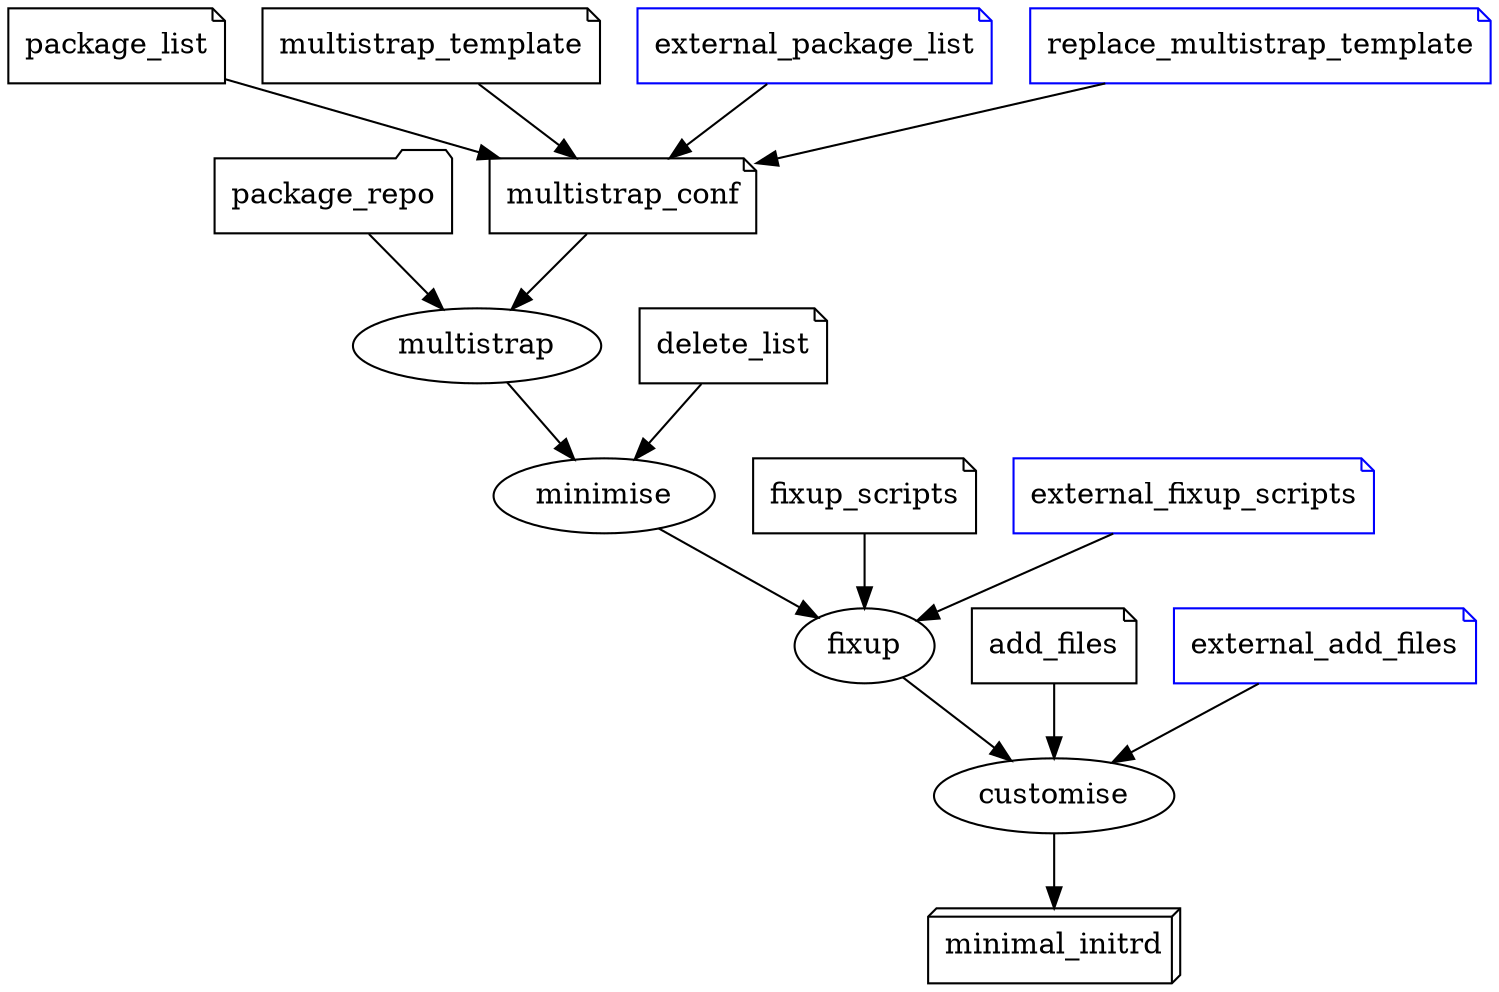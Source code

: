 #
# Outline how the build process works
#

digraph g{
    package_repo [shape=folder];
    package_list [shape=note];
    multistrap_template [shape=note];
    multistrap_conf [shape=note];
    delete_list [shape=note];
    fixup_scripts [shape=note];
    add_files [shape=note];
    minimal_initrd [shape=box3d];

    package_repo -> multistrap -> minimise -> fixup -> customise;

    multistrap_template -> multistrap_conf;
    package_list -> multistrap_conf;
    multistrap_conf -> multistrap;
    delete_list -> minimise;
    fixup_scripts -> fixup;
    add_files -> customise;

    customise -> minimal_initrd;

    external_package_list [shape=note color=blue];
    replace_multistrap_template [shape=note color=blue];
    external_fixup_scripts [shape=note color=blue];
    external_add_files [shape=note color=blue];

    external_package_list -> multistrap_conf;
    replace_multistrap_template -> multistrap_conf;
    external_fixup_scripts -> fixup;
    external_add_files -> customise;
    
}


